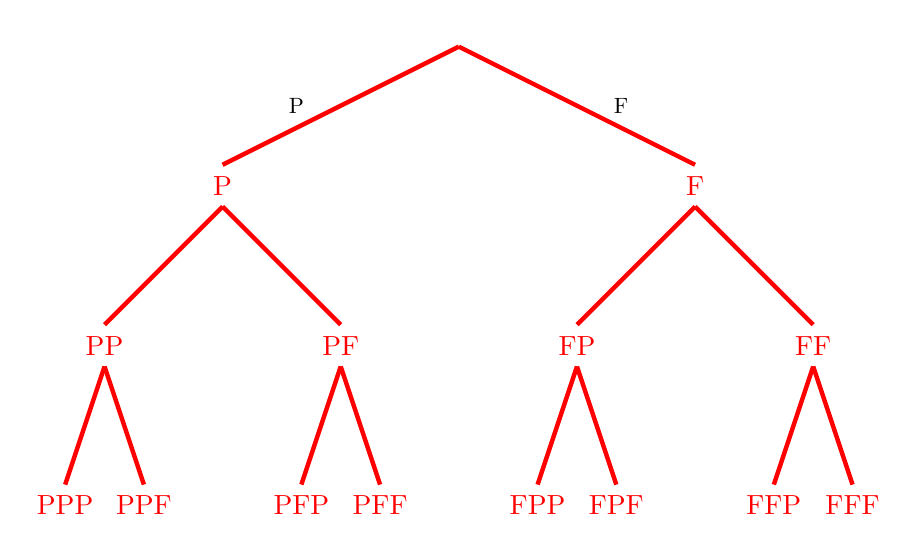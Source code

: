 \begin{tikzpicture}[scale=1]

\node (O) at (0,0) {};

\draw[ultra thick,red] (O.south) -- node[midway, left=1em,black,scale=0.8] {P}  ++(-3,-1.5) node[below] (P) {P};
\draw[ultra thick,red] (O.south) -- node[midway, right=1em,black,scale=0.8] {F}  ++(+3,-1.5) node[below] (F) {F};

\draw[ultra thick,red] (P.south) --   ++(-1.5,-1.5) node[below] (PP)  {PP};
\draw[ultra thick,red] (P.south) --   ++(1.5,-1.5) node[below] (PF)  {PF};


\draw[ultra thick,red] (F.south) --  ++(-1.5,-1.5) node[below] (FP) {FP};
\draw[ultra thick,red] (F.south) --   ++(1.5,-1.5) node[below] (FF) {FF};

\draw[ultra thick,red] (PP.south) --  ++(-0.5,-1.5) node[below]   {PPP};
\draw[ultra thick,red] (PP.south) --  ++(0.5,-1.5) node[below]   {PPF};
\draw[ultra thick,red] (PF.south) --  ++(-0.5,-1.5) node[below]   {PFP};
\draw[ultra thick,red] (PF.south) --  ++(0.5,-1.5) node[below]   {PFF};
\draw[ultra thick,red] (FP.south) --  ++(-0.5,-1.5) node[below]   {FPP};
\draw[ultra thick,red] (FP.south) --  ++(0.5,-1.5) node[below]   {FPF};
\draw[ultra thick,red] (FF.south) --  ++(-0.5,-1.5) node[below]   {FFP};
\draw[ultra thick,red] (FF.south) --  ++(0.5,-1.5) node[below]   {FFF};

\end{tikzpicture}  